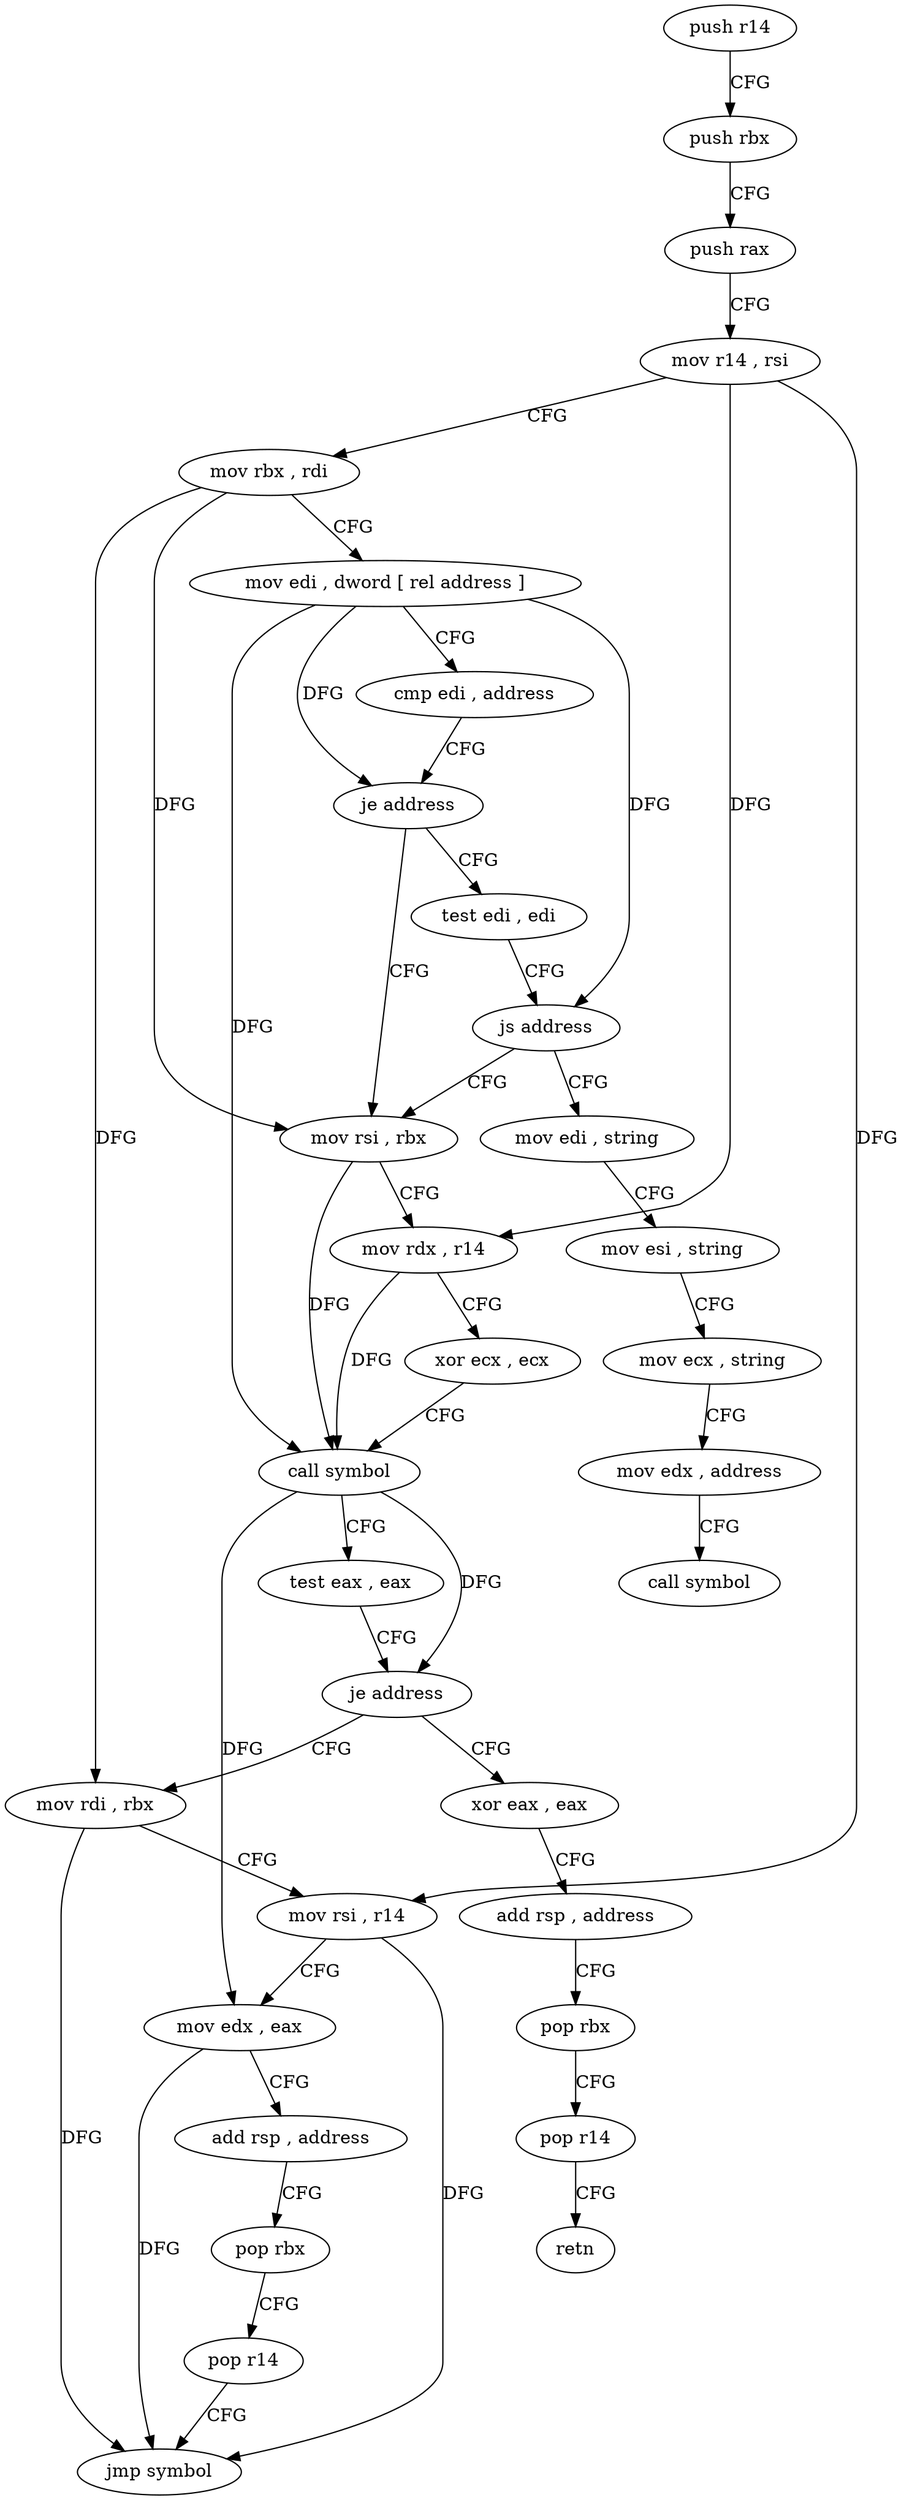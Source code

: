 digraph "func" {
"4228464" [label = "push r14" ]
"4228466" [label = "push rbx" ]
"4228467" [label = "push rax" ]
"4228468" [label = "mov r14 , rsi" ]
"4228471" [label = "mov rbx , rdi" ]
"4228474" [label = "mov edi , dword [ rel address ]" ]
"4228480" [label = "cmp edi , address" ]
"4228483" [label = "je address" ]
"4228489" [label = "mov rsi , rbx" ]
"4228485" [label = "test edi , edi" ]
"4228492" [label = "mov rdx , r14" ]
"4228495" [label = "xor ecx , ecx" ]
"4228497" [label = "call symbol" ]
"4228502" [label = "test eax , eax" ]
"4228504" [label = "je address" ]
"4228526" [label = "xor eax , eax" ]
"4228506" [label = "mov rdi , rbx" ]
"4228487" [label = "js address" ]
"4228536" [label = "mov edi , string" ]
"4228528" [label = "add rsp , address" ]
"4228532" [label = "pop rbx" ]
"4228533" [label = "pop r14" ]
"4228535" [label = "retn" ]
"4228509" [label = "mov rsi , r14" ]
"4228512" [label = "mov edx , eax" ]
"4228514" [label = "add rsp , address" ]
"4228518" [label = "pop rbx" ]
"4228519" [label = "pop r14" ]
"4228521" [label = "jmp symbol" ]
"4228541" [label = "mov esi , string" ]
"4228546" [label = "mov ecx , string" ]
"4228551" [label = "mov edx , address" ]
"4228556" [label = "call symbol" ]
"4228464" -> "4228466" [ label = "CFG" ]
"4228466" -> "4228467" [ label = "CFG" ]
"4228467" -> "4228468" [ label = "CFG" ]
"4228468" -> "4228471" [ label = "CFG" ]
"4228468" -> "4228492" [ label = "DFG" ]
"4228468" -> "4228509" [ label = "DFG" ]
"4228471" -> "4228474" [ label = "CFG" ]
"4228471" -> "4228489" [ label = "DFG" ]
"4228471" -> "4228506" [ label = "DFG" ]
"4228474" -> "4228480" [ label = "CFG" ]
"4228474" -> "4228483" [ label = "DFG" ]
"4228474" -> "4228497" [ label = "DFG" ]
"4228474" -> "4228487" [ label = "DFG" ]
"4228480" -> "4228483" [ label = "CFG" ]
"4228483" -> "4228489" [ label = "CFG" ]
"4228483" -> "4228485" [ label = "CFG" ]
"4228489" -> "4228492" [ label = "CFG" ]
"4228489" -> "4228497" [ label = "DFG" ]
"4228485" -> "4228487" [ label = "CFG" ]
"4228492" -> "4228495" [ label = "CFG" ]
"4228492" -> "4228497" [ label = "DFG" ]
"4228495" -> "4228497" [ label = "CFG" ]
"4228497" -> "4228502" [ label = "CFG" ]
"4228497" -> "4228504" [ label = "DFG" ]
"4228497" -> "4228512" [ label = "DFG" ]
"4228502" -> "4228504" [ label = "CFG" ]
"4228504" -> "4228526" [ label = "CFG" ]
"4228504" -> "4228506" [ label = "CFG" ]
"4228526" -> "4228528" [ label = "CFG" ]
"4228506" -> "4228509" [ label = "CFG" ]
"4228506" -> "4228521" [ label = "DFG" ]
"4228487" -> "4228536" [ label = "CFG" ]
"4228487" -> "4228489" [ label = "CFG" ]
"4228536" -> "4228541" [ label = "CFG" ]
"4228528" -> "4228532" [ label = "CFG" ]
"4228532" -> "4228533" [ label = "CFG" ]
"4228533" -> "4228535" [ label = "CFG" ]
"4228509" -> "4228512" [ label = "CFG" ]
"4228509" -> "4228521" [ label = "DFG" ]
"4228512" -> "4228514" [ label = "CFG" ]
"4228512" -> "4228521" [ label = "DFG" ]
"4228514" -> "4228518" [ label = "CFG" ]
"4228518" -> "4228519" [ label = "CFG" ]
"4228519" -> "4228521" [ label = "CFG" ]
"4228541" -> "4228546" [ label = "CFG" ]
"4228546" -> "4228551" [ label = "CFG" ]
"4228551" -> "4228556" [ label = "CFG" ]
}
